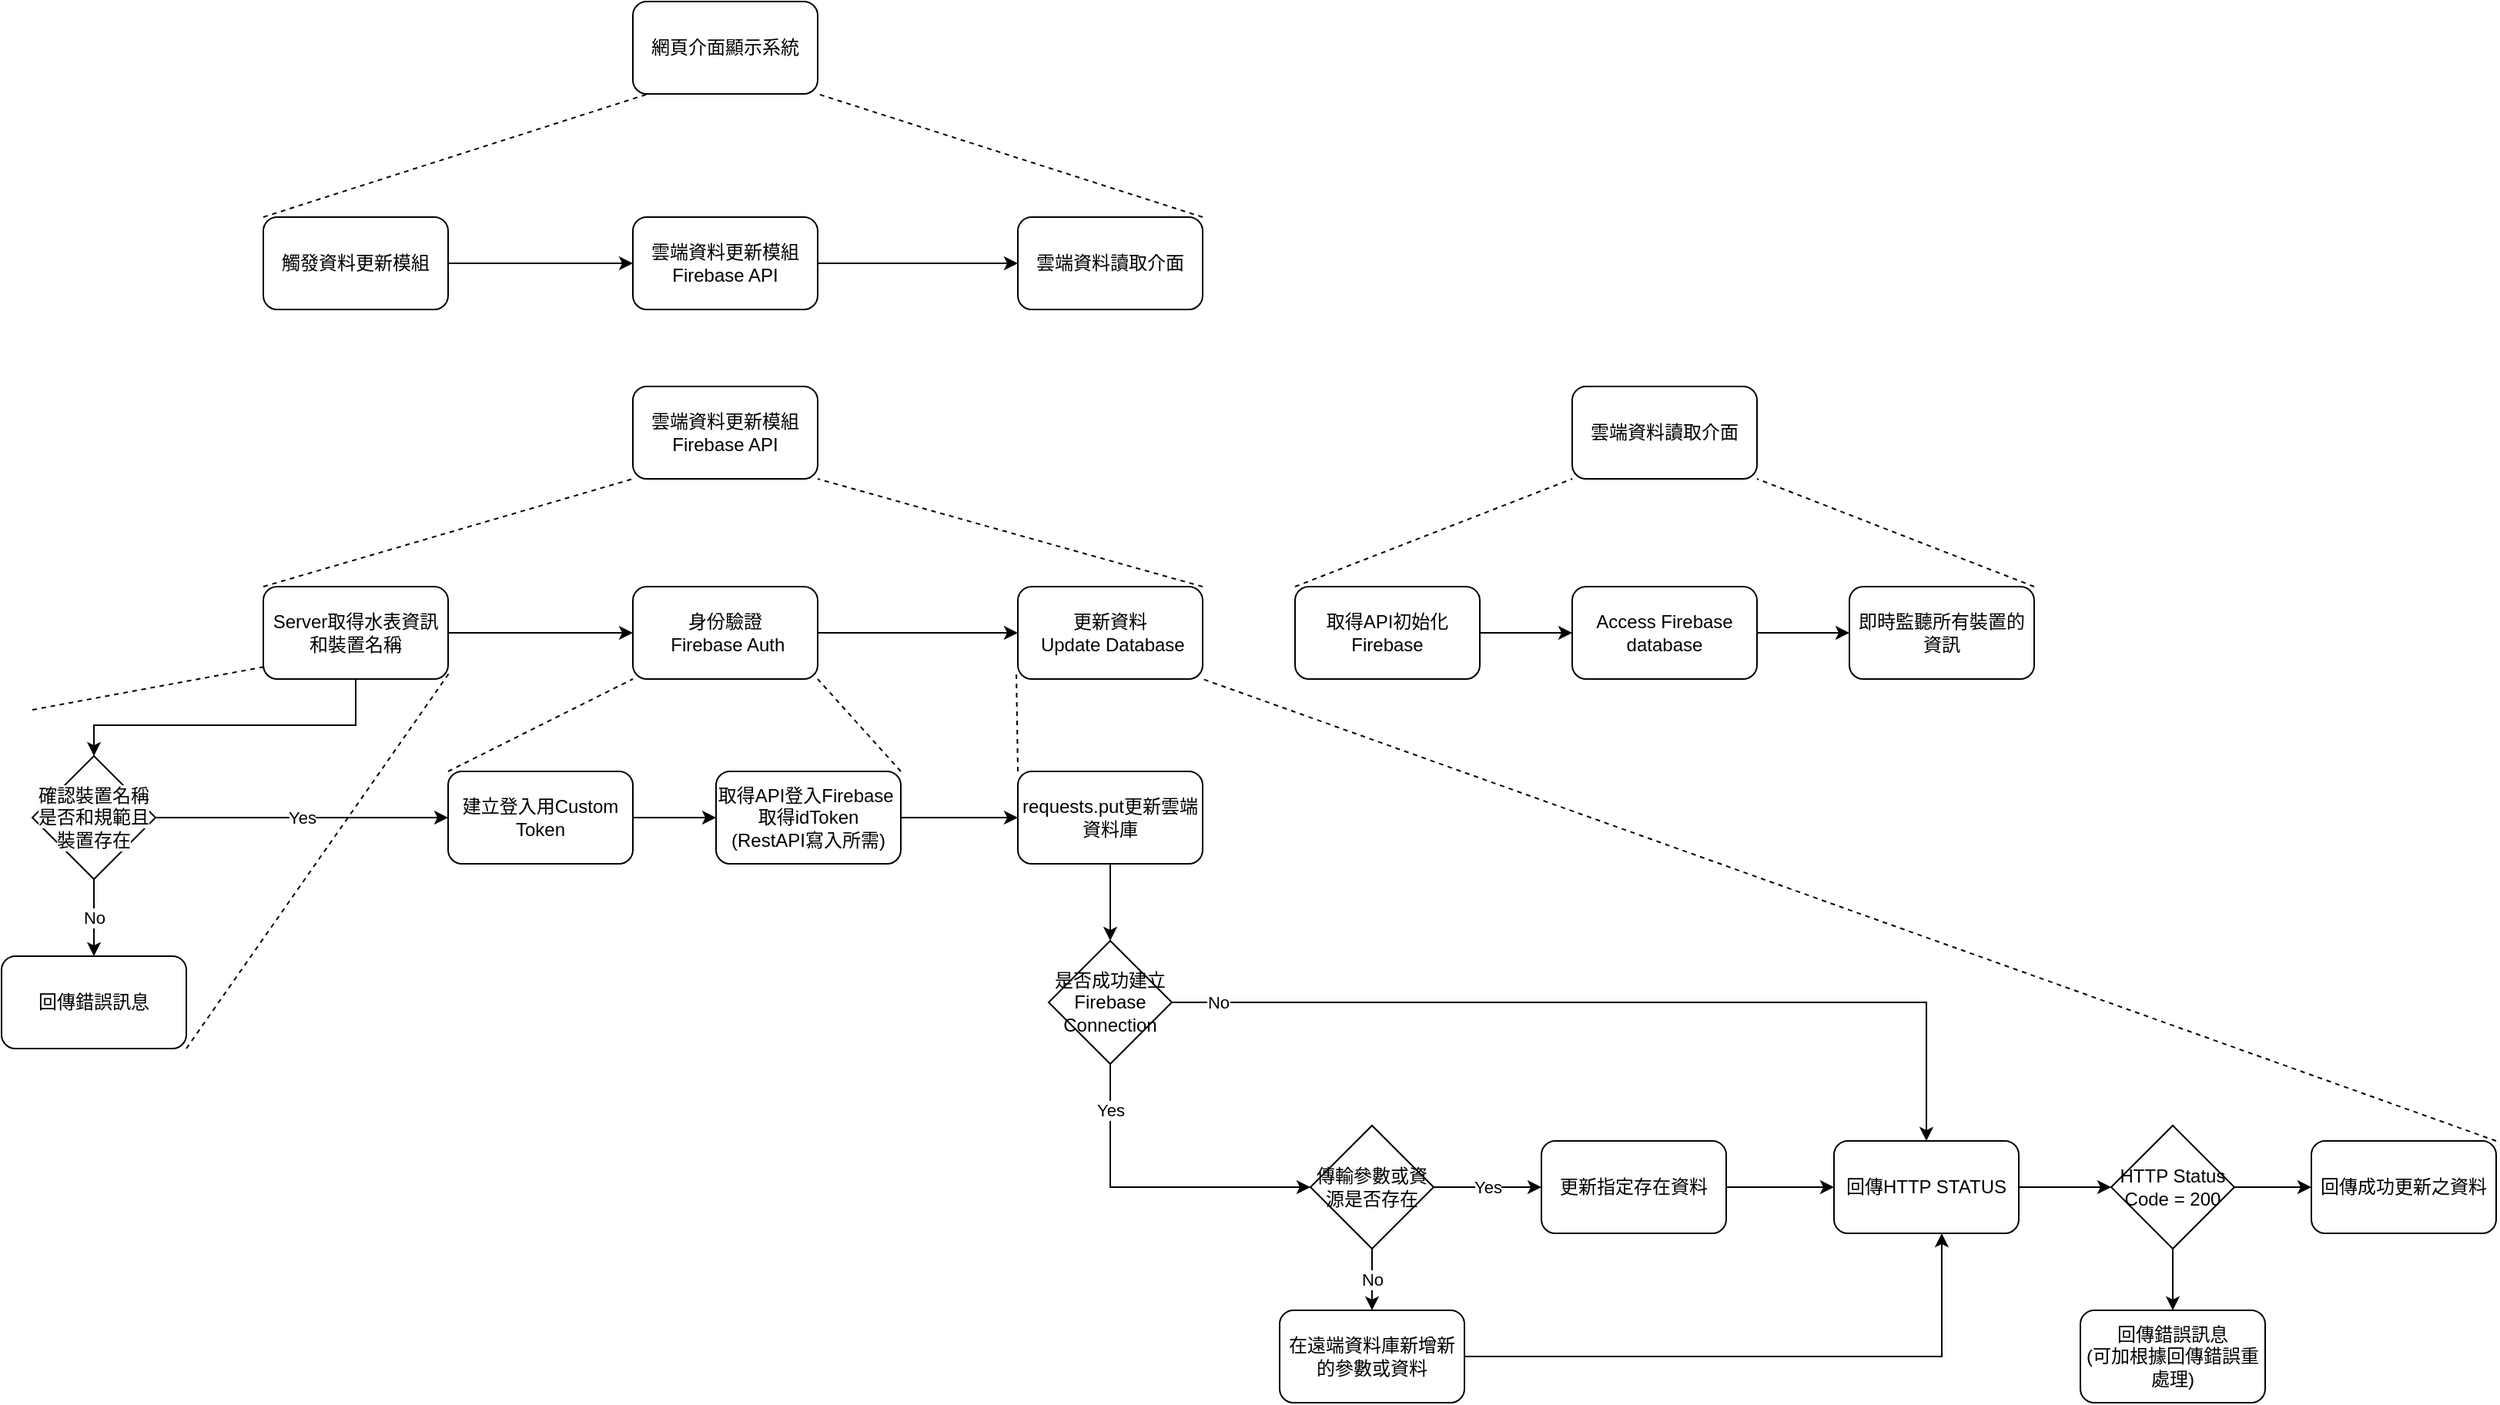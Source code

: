 <mxfile version="24.7.5">
  <diagram name="第 1 页" id="gury7rbELpRNrHF25RUA">
    <mxGraphModel dx="2589" dy="888" grid="1" gridSize="10" guides="1" tooltips="1" connect="1" arrows="1" fold="1" page="1" pageScale="1" pageWidth="827" pageHeight="1169" math="0" shadow="0">
      <root>
        <mxCell id="0" />
        <mxCell id="1" parent="0" />
        <mxCell id="sNuJCHXWsmG99wDu6apj-1" value="網頁介面顯示系統" style="rounded=1;whiteSpace=wrap;html=1;" parent="1" vertex="1">
          <mxGeometry x="240" y="710" width="120" height="60" as="geometry" />
        </mxCell>
        <mxCell id="leHano-L6tnwc11Wwh_X-2" style="edgeStyle=orthogonalEdgeStyle;rounded=0;orthogonalLoop=1;jettySize=auto;html=1;" edge="1" parent="1" source="sNuJCHXWsmG99wDu6apj-2" target="sNuJCHXWsmG99wDu6apj-8">
          <mxGeometry relative="1" as="geometry" />
        </mxCell>
        <mxCell id="sNuJCHXWsmG99wDu6apj-2" value="雲端資料更新模組&lt;div&gt;Firebase API&lt;br&gt;&lt;/div&gt;" style="rounded=1;whiteSpace=wrap;html=1;" parent="1" vertex="1">
          <mxGeometry x="240" y="850" width="120" height="60" as="geometry" />
        </mxCell>
        <mxCell id="sNuJCHXWsmG99wDu6apj-32" style="edgeStyle=orthogonalEdgeStyle;rounded=0;orthogonalLoop=1;jettySize=auto;html=1;entryX=0;entryY=0.5;entryDx=0;entryDy=0;" parent="1" source="sNuJCHXWsmG99wDu6apj-7" target="sNuJCHXWsmG99wDu6apj-10" edge="1">
          <mxGeometry relative="1" as="geometry" />
        </mxCell>
        <mxCell id="sNuJCHXWsmG99wDu6apj-7" value="取得API登入Firebase&amp;nbsp;&lt;div&gt;取得idToken&lt;/div&gt;&lt;div&gt;(RestAPI寫入所需)&lt;/div&gt;" style="rounded=1;whiteSpace=wrap;html=1;" parent="1" vertex="1">
          <mxGeometry x="294" y="1210" width="120" height="60" as="geometry" />
        </mxCell>
        <mxCell id="sNuJCHXWsmG99wDu6apj-8" value="雲端資料讀取介面" style="rounded=1;whiteSpace=wrap;html=1;" parent="1" vertex="1">
          <mxGeometry x="490" y="850" width="120" height="60" as="geometry" />
        </mxCell>
        <mxCell id="sNuJCHXWsmG99wDu6apj-9" value="在遠端資料庫新增新的參數或資料" style="rounded=1;whiteSpace=wrap;html=1;" parent="1" vertex="1">
          <mxGeometry x="660" y="1560" width="120" height="60" as="geometry" />
        </mxCell>
        <mxCell id="sNuJCHXWsmG99wDu6apj-34" style="edgeStyle=orthogonalEdgeStyle;rounded=0;orthogonalLoop=1;jettySize=auto;html=1;exitX=0.5;exitY=1;exitDx=0;exitDy=0;" parent="1" source="sNuJCHXWsmG99wDu6apj-10" target="sNuJCHXWsmG99wDu6apj-33" edge="1">
          <mxGeometry relative="1" as="geometry" />
        </mxCell>
        <mxCell id="sNuJCHXWsmG99wDu6apj-10" value="requests.put更新雲端資料庫" style="rounded=1;whiteSpace=wrap;html=1;" parent="1" vertex="1">
          <mxGeometry x="490" y="1210" width="120" height="60" as="geometry" />
        </mxCell>
        <mxCell id="leHano-L6tnwc11Wwh_X-1" style="edgeStyle=orthogonalEdgeStyle;rounded=0;orthogonalLoop=1;jettySize=auto;html=1;" edge="1" parent="1" source="sNuJCHXWsmG99wDu6apj-14" target="sNuJCHXWsmG99wDu6apj-2">
          <mxGeometry relative="1" as="geometry" />
        </mxCell>
        <mxCell id="sNuJCHXWsmG99wDu6apj-14" value="觸發資料更新模組" style="rounded=1;whiteSpace=wrap;html=1;" parent="1" vertex="1">
          <mxGeometry y="850" width="120" height="60" as="geometry" />
        </mxCell>
        <mxCell id="leHano-L6tnwc11Wwh_X-4" style="edgeStyle=orthogonalEdgeStyle;rounded=0;orthogonalLoop=1;jettySize=auto;html=1;entryX=0.5;entryY=0;entryDx=0;entryDy=0;" edge="1" parent="1" source="sNuJCHXWsmG99wDu6apj-15" target="sNuJCHXWsmG99wDu6apj-17">
          <mxGeometry relative="1" as="geometry">
            <Array as="points">
              <mxPoint x="60" y="1180" />
              <mxPoint x="-110" y="1180" />
            </Array>
          </mxGeometry>
        </mxCell>
        <mxCell id="leHano-L6tnwc11Wwh_X-5" style="edgeStyle=orthogonalEdgeStyle;rounded=0;orthogonalLoop=1;jettySize=auto;html=1;entryX=0;entryY=0.5;entryDx=0;entryDy=0;" edge="1" parent="1" source="sNuJCHXWsmG99wDu6apj-15" target="sNuJCHXWsmG99wDu6apj-27">
          <mxGeometry relative="1" as="geometry" />
        </mxCell>
        <mxCell id="sNuJCHXWsmG99wDu6apj-15" value="Server取得水表資訊和裝置名稱" style="rounded=1;whiteSpace=wrap;html=1;" parent="1" vertex="1">
          <mxGeometry y="1090" width="120" height="60" as="geometry" />
        </mxCell>
        <mxCell id="sNuJCHXWsmG99wDu6apj-22" style="edgeStyle=orthogonalEdgeStyle;rounded=0;orthogonalLoop=1;jettySize=auto;html=1;entryX=0;entryY=0.5;entryDx=0;entryDy=0;" parent="1" source="sNuJCHXWsmG99wDu6apj-16" target="sNuJCHXWsmG99wDu6apj-7" edge="1">
          <mxGeometry relative="1" as="geometry" />
        </mxCell>
        <mxCell id="sNuJCHXWsmG99wDu6apj-16" value="建立登入用Custom Token" style="rounded=1;whiteSpace=wrap;html=1;" parent="1" vertex="1">
          <mxGeometry x="120" y="1210" width="120" height="60" as="geometry" />
        </mxCell>
        <mxCell id="sNuJCHXWsmG99wDu6apj-21" value="Yes" style="edgeStyle=orthogonalEdgeStyle;rounded=0;orthogonalLoop=1;jettySize=auto;html=1;entryX=0;entryY=0.5;entryDx=0;entryDy=0;" parent="1" source="sNuJCHXWsmG99wDu6apj-17" target="sNuJCHXWsmG99wDu6apj-16" edge="1">
          <mxGeometry relative="1" as="geometry">
            <mxPoint x="100" y="1250.0" as="targetPoint" />
          </mxGeometry>
        </mxCell>
        <mxCell id="sNuJCHXWsmG99wDu6apj-25" value="No" style="edgeStyle=orthogonalEdgeStyle;rounded=0;orthogonalLoop=1;jettySize=auto;html=1;exitX=0.5;exitY=1;exitDx=0;exitDy=0;entryX=0.5;entryY=0;entryDx=0;entryDy=0;" parent="1" source="sNuJCHXWsmG99wDu6apj-17" target="sNuJCHXWsmG99wDu6apj-19" edge="1">
          <mxGeometry relative="1" as="geometry" />
        </mxCell>
        <mxCell id="sNuJCHXWsmG99wDu6apj-17" value="&lt;meta charset=&quot;utf-8&quot;&gt;&lt;span style=&quot;color: rgb(0, 0, 0); font-family: Helvetica; font-size: 12px; font-style: normal; font-variant-ligatures: normal; font-variant-caps: normal; font-weight: 400; letter-spacing: normal; orphans: 2; text-align: center; text-indent: 0px; text-transform: none; widows: 2; word-spacing: 0px; -webkit-text-stroke-width: 0px; white-space: normal; background-color: rgb(251, 251, 251); text-decoration-thickness: initial; text-decoration-style: initial; text-decoration-color: initial; display: inline !important; float: none;&quot;&gt;確認裝置名稱是否和規範且裝置存在&lt;/span&gt;" style="rhombus;whiteSpace=wrap;html=1;" parent="1" vertex="1">
          <mxGeometry x="-150" y="1200" width="80" height="80" as="geometry" />
        </mxCell>
        <mxCell id="sNuJCHXWsmG99wDu6apj-19" value="回傳錯誤訊息" style="rounded=1;whiteSpace=wrap;html=1;" parent="1" vertex="1">
          <mxGeometry x="-170" y="1330" width="120" height="60" as="geometry" />
        </mxCell>
        <mxCell id="sNuJCHXWsmG99wDu6apj-29" value="No" style="edgeStyle=orthogonalEdgeStyle;rounded=0;orthogonalLoop=1;jettySize=auto;html=1;entryX=0.5;entryY=0;entryDx=0;entryDy=0;" parent="1" source="sNuJCHXWsmG99wDu6apj-23" target="sNuJCHXWsmG99wDu6apj-9" edge="1">
          <mxGeometry relative="1" as="geometry" />
        </mxCell>
        <mxCell id="sNuJCHXWsmG99wDu6apj-31" value="Yes" style="edgeStyle=orthogonalEdgeStyle;rounded=0;orthogonalLoop=1;jettySize=auto;html=1;exitX=1;exitY=0.5;exitDx=0;exitDy=0;" parent="1" source="sNuJCHXWsmG99wDu6apj-23" target="sNuJCHXWsmG99wDu6apj-30" edge="1">
          <mxGeometry relative="1" as="geometry" />
        </mxCell>
        <mxCell id="sNuJCHXWsmG99wDu6apj-23" value="傳輸參數或資源是否存在" style="rhombus;whiteSpace=wrap;html=1;" parent="1" vertex="1">
          <mxGeometry x="680" y="1440" width="80" height="80" as="geometry" />
        </mxCell>
        <mxCell id="leHano-L6tnwc11Wwh_X-6" style="edgeStyle=orthogonalEdgeStyle;rounded=0;orthogonalLoop=1;jettySize=auto;html=1;entryX=0;entryY=0.5;entryDx=0;entryDy=0;" edge="1" parent="1" source="sNuJCHXWsmG99wDu6apj-27" target="sNuJCHXWsmG99wDu6apj-28">
          <mxGeometry relative="1" as="geometry" />
        </mxCell>
        <mxCell id="sNuJCHXWsmG99wDu6apj-27" value="身份驗證&lt;div&gt;&amp;nbsp;Firebase Auth&lt;/div&gt;" style="rounded=1;whiteSpace=wrap;html=1;" parent="1" vertex="1">
          <mxGeometry x="240" y="1090" width="120" height="60" as="geometry" />
        </mxCell>
        <mxCell id="sNuJCHXWsmG99wDu6apj-28" value="更新資料&lt;br&gt;&lt;div&gt;&amp;nbsp;Update Database&lt;/div&gt;" style="rounded=1;whiteSpace=wrap;html=1;" parent="1" vertex="1">
          <mxGeometry x="490" y="1090" width="120" height="60" as="geometry" />
        </mxCell>
        <mxCell id="sNuJCHXWsmG99wDu6apj-41" style="edgeStyle=orthogonalEdgeStyle;rounded=0;orthogonalLoop=1;jettySize=auto;html=1;entryX=0;entryY=0.5;entryDx=0;entryDy=0;" parent="1" source="sNuJCHXWsmG99wDu6apj-30" target="sNuJCHXWsmG99wDu6apj-38" edge="1">
          <mxGeometry relative="1" as="geometry" />
        </mxCell>
        <mxCell id="sNuJCHXWsmG99wDu6apj-30" value="更新指定存在資料" style="rounded=1;whiteSpace=wrap;html=1;" parent="1" vertex="1">
          <mxGeometry x="830" y="1450" width="120" height="60" as="geometry" />
        </mxCell>
        <mxCell id="sNuJCHXWsmG99wDu6apj-36" value="Yes" style="edgeStyle=orthogonalEdgeStyle;rounded=0;orthogonalLoop=1;jettySize=auto;html=1;entryX=0;entryY=0.5;entryDx=0;entryDy=0;" parent="1" source="sNuJCHXWsmG99wDu6apj-33" target="sNuJCHXWsmG99wDu6apj-23" edge="1">
          <mxGeometry x="-0.714" relative="1" as="geometry">
            <mxPoint x="550" y="1440" as="targetPoint" />
            <Array as="points">
              <mxPoint x="550" y="1480" />
            </Array>
            <mxPoint as="offset" />
          </mxGeometry>
        </mxCell>
        <mxCell id="sNuJCHXWsmG99wDu6apj-40" value="No" style="edgeStyle=orthogonalEdgeStyle;rounded=0;orthogonalLoop=1;jettySize=auto;html=1;entryX=0.5;entryY=0;entryDx=0;entryDy=0;" parent="1" source="sNuJCHXWsmG99wDu6apj-33" target="sNuJCHXWsmG99wDu6apj-38" edge="1">
          <mxGeometry x="-0.897" relative="1" as="geometry">
            <mxPoint x="990" y="1400" as="targetPoint" />
            <mxPoint as="offset" />
          </mxGeometry>
        </mxCell>
        <mxCell id="sNuJCHXWsmG99wDu6apj-33" value="是否成功建立Firebase Connection" style="rhombus;whiteSpace=wrap;html=1;" parent="1" vertex="1">
          <mxGeometry x="510" y="1320" width="80" height="80" as="geometry" />
        </mxCell>
        <mxCell id="sNuJCHXWsmG99wDu6apj-44" style="edgeStyle=orthogonalEdgeStyle;rounded=0;orthogonalLoop=1;jettySize=auto;html=1;entryX=0;entryY=0.5;entryDx=0;entryDy=0;" parent="1" source="sNuJCHXWsmG99wDu6apj-38" target="sNuJCHXWsmG99wDu6apj-43" edge="1">
          <mxGeometry relative="1" as="geometry" />
        </mxCell>
        <mxCell id="sNuJCHXWsmG99wDu6apj-38" value="回傳HTTP STATUS" style="rounded=1;whiteSpace=wrap;html=1;" parent="1" vertex="1">
          <mxGeometry x="1020" y="1450" width="120" height="60" as="geometry" />
        </mxCell>
        <mxCell id="sNuJCHXWsmG99wDu6apj-46" style="edgeStyle=orthogonalEdgeStyle;rounded=0;orthogonalLoop=1;jettySize=auto;html=1;entryX=0.5;entryY=0;entryDx=0;entryDy=0;" parent="1" source="sNuJCHXWsmG99wDu6apj-43" target="sNuJCHXWsmG99wDu6apj-45" edge="1">
          <mxGeometry relative="1" as="geometry" />
        </mxCell>
        <mxCell id="sNuJCHXWsmG99wDu6apj-48" style="edgeStyle=orthogonalEdgeStyle;rounded=0;orthogonalLoop=1;jettySize=auto;html=1;entryX=0;entryY=0.5;entryDx=0;entryDy=0;" parent="1" source="sNuJCHXWsmG99wDu6apj-43" target="sNuJCHXWsmG99wDu6apj-47" edge="1">
          <mxGeometry relative="1" as="geometry" />
        </mxCell>
        <mxCell id="sNuJCHXWsmG99wDu6apj-43" value="HTTP Status Code = 200" style="rhombus;whiteSpace=wrap;html=1;" parent="1" vertex="1">
          <mxGeometry x="1200" y="1440" width="80" height="80" as="geometry" />
        </mxCell>
        <mxCell id="sNuJCHXWsmG99wDu6apj-45" value="回傳錯誤訊息&lt;div&gt;(可加根據回傳錯誤重處理)&lt;/div&gt;" style="rounded=1;whiteSpace=wrap;html=1;" parent="1" vertex="1">
          <mxGeometry x="1180" y="1560" width="120" height="60" as="geometry" />
        </mxCell>
        <mxCell id="sNuJCHXWsmG99wDu6apj-47" value="回傳成功更新之資料" style="rounded=1;whiteSpace=wrap;html=1;" parent="1" vertex="1">
          <mxGeometry x="1330" y="1450" width="120" height="60" as="geometry" />
        </mxCell>
        <mxCell id="sNuJCHXWsmG99wDu6apj-52" value="" style="endArrow=none;dashed=1;html=1;rounded=0;entryX=0;entryY=1;entryDx=0;entryDy=0;exitX=0;exitY=0;exitDx=0;exitDy=0;" parent="1" source="sNuJCHXWsmG99wDu6apj-15" edge="1">
          <mxGeometry width="50" height="50" relative="1" as="geometry">
            <mxPoint x="200" y="1060" as="sourcePoint" />
            <mxPoint x="240" y="1020" as="targetPoint" />
          </mxGeometry>
        </mxCell>
        <mxCell id="sNuJCHXWsmG99wDu6apj-53" value="" style="endArrow=none;dashed=1;html=1;rounded=0;entryX=1;entryY=1;entryDx=0;entryDy=0;exitX=1;exitY=0;exitDx=0;exitDy=0;" parent="1" source="sNuJCHXWsmG99wDu6apj-28" edge="1">
          <mxGeometry width="50" height="50" relative="1" as="geometry">
            <mxPoint x="80" y="1100" as="sourcePoint" />
            <mxPoint x="360" y="1020" as="targetPoint" />
          </mxGeometry>
        </mxCell>
        <mxCell id="sNuJCHXWsmG99wDu6apj-57" style="edgeStyle=orthogonalEdgeStyle;rounded=0;orthogonalLoop=1;jettySize=auto;html=1;" parent="1" source="sNuJCHXWsmG99wDu6apj-54" target="sNuJCHXWsmG99wDu6apj-55" edge="1">
          <mxGeometry relative="1" as="geometry" />
        </mxCell>
        <mxCell id="sNuJCHXWsmG99wDu6apj-54" value="取得API初始化Firebase" style="rounded=1;whiteSpace=wrap;html=1;" parent="1" vertex="1">
          <mxGeometry x="670" y="1090" width="120" height="60" as="geometry" />
        </mxCell>
        <mxCell id="sNuJCHXWsmG99wDu6apj-58" style="edgeStyle=orthogonalEdgeStyle;rounded=0;orthogonalLoop=1;jettySize=auto;html=1;entryX=0;entryY=0.5;entryDx=0;entryDy=0;" parent="1" source="sNuJCHXWsmG99wDu6apj-55" target="sNuJCHXWsmG99wDu6apj-56" edge="1">
          <mxGeometry relative="1" as="geometry" />
        </mxCell>
        <mxCell id="sNuJCHXWsmG99wDu6apj-55" value="Access Firebase database" style="rounded=1;whiteSpace=wrap;html=1;" parent="1" vertex="1">
          <mxGeometry x="850" y="1090" width="120" height="60" as="geometry" />
        </mxCell>
        <mxCell id="sNuJCHXWsmG99wDu6apj-56" value="即時監聽所有裝置的資訊" style="rounded=1;whiteSpace=wrap;html=1;" parent="1" vertex="1">
          <mxGeometry x="1030" y="1090" width="120" height="60" as="geometry" />
        </mxCell>
        <mxCell id="sNuJCHXWsmG99wDu6apj-59" value="" style="endArrow=none;dashed=1;html=1;rounded=0;entryX=0;entryY=1;entryDx=0;entryDy=0;exitX=0;exitY=0;exitDx=0;exitDy=0;" parent="1" source="sNuJCHXWsmG99wDu6apj-54" edge="1" target="leHano-L6tnwc11Wwh_X-15">
          <mxGeometry width="50" height="50" relative="1" as="geometry">
            <mxPoint x="630" y="1030" as="sourcePoint" />
            <mxPoint x="180" y="1040" as="targetPoint" />
          </mxGeometry>
        </mxCell>
        <mxCell id="sNuJCHXWsmG99wDu6apj-60" value="" style="endArrow=none;dashed=1;html=1;rounded=0;entryX=1;entryY=1;entryDx=0;entryDy=0;exitX=1;exitY=0;exitDx=0;exitDy=0;" parent="1" source="sNuJCHXWsmG99wDu6apj-56" target="leHano-L6tnwc11Wwh_X-15" edge="1">
          <mxGeometry width="50" height="50" relative="1" as="geometry">
            <mxPoint x="1090" y="1070" as="sourcePoint" />
            <mxPoint x="870" y="1020" as="targetPoint" />
          </mxGeometry>
        </mxCell>
        <mxCell id="leHano-L6tnwc11Wwh_X-3" value="雲端資料更新模組&lt;div&gt;Firebase API&lt;br&gt;&lt;/div&gt;" style="rounded=1;whiteSpace=wrap;html=1;" vertex="1" parent="1">
          <mxGeometry x="240" y="960" width="120" height="60" as="geometry" />
        </mxCell>
        <mxCell id="leHano-L6tnwc11Wwh_X-7" value="" style="endArrow=none;dashed=1;html=1;rounded=0;entryX=0.003;entryY=0.869;entryDx=0;entryDy=0;entryPerimeter=0;" edge="1" parent="1" target="sNuJCHXWsmG99wDu6apj-15">
          <mxGeometry width="50" height="50" relative="1" as="geometry">
            <mxPoint x="-150" y="1170" as="sourcePoint" />
            <mxPoint y="1140" as="targetPoint" />
          </mxGeometry>
        </mxCell>
        <mxCell id="leHano-L6tnwc11Wwh_X-8" value="" style="endArrow=none;dashed=1;html=1;rounded=0;entryX=1.009;entryY=0.926;entryDx=0;entryDy=0;entryPerimeter=0;exitX=1;exitY=1;exitDx=0;exitDy=0;" edge="1" parent="1" source="sNuJCHXWsmG99wDu6apj-19" target="sNuJCHXWsmG99wDu6apj-15">
          <mxGeometry width="50" height="50" relative="1" as="geometry">
            <mxPoint x="-20" y="1178" as="sourcePoint" />
            <mxPoint x="120" y="1150" as="targetPoint" />
          </mxGeometry>
        </mxCell>
        <mxCell id="leHano-L6tnwc11Wwh_X-9" value="" style="endArrow=none;dashed=1;html=1;rounded=0;entryX=0;entryY=1;entryDx=0;entryDy=0;exitX=0;exitY=0;exitDx=0;exitDy=0;" edge="1" parent="1" source="sNuJCHXWsmG99wDu6apj-16" target="sNuJCHXWsmG99wDu6apj-27">
          <mxGeometry width="50" height="50" relative="1" as="geometry">
            <mxPoint x="80" y="1178" as="sourcePoint" />
            <mxPoint x="220" y="1150" as="targetPoint" />
          </mxGeometry>
        </mxCell>
        <mxCell id="leHano-L6tnwc11Wwh_X-10" value="" style="endArrow=none;dashed=1;html=1;rounded=0;entryX=1;entryY=1;entryDx=0;entryDy=0;exitX=1;exitY=0;exitDx=0;exitDy=0;" edge="1" parent="1" source="sNuJCHXWsmG99wDu6apj-7" target="sNuJCHXWsmG99wDu6apj-27">
          <mxGeometry width="50" height="50" relative="1" as="geometry">
            <mxPoint x="500" y="1200" as="sourcePoint" />
            <mxPoint x="320" y="1169" as="targetPoint" />
          </mxGeometry>
        </mxCell>
        <mxCell id="leHano-L6tnwc11Wwh_X-11" value="" style="endArrow=none;dashed=1;html=1;rounded=0;exitX=0;exitY=0;exitDx=0;exitDy=0;" edge="1" parent="1" source="sNuJCHXWsmG99wDu6apj-10">
          <mxGeometry width="50" height="50" relative="1" as="geometry">
            <mxPoint x="320" y="1229" as="sourcePoint" />
            <mxPoint x="489" y="1145" as="targetPoint" />
          </mxGeometry>
        </mxCell>
        <mxCell id="leHano-L6tnwc11Wwh_X-12" value="" style="endArrow=none;dashed=1;html=1;rounded=0;exitX=1;exitY=0;exitDx=0;exitDy=0;entryX=1;entryY=1;entryDx=0;entryDy=0;" edge="1" parent="1" source="sNuJCHXWsmG99wDu6apj-47" target="sNuJCHXWsmG99wDu6apj-28">
          <mxGeometry width="50" height="50" relative="1" as="geometry">
            <mxPoint x="581" y="1215" as="sourcePoint" />
            <mxPoint x="580" y="1150" as="targetPoint" />
          </mxGeometry>
        </mxCell>
        <mxCell id="leHano-L6tnwc11Wwh_X-14" style="edgeStyle=orthogonalEdgeStyle;rounded=0;orthogonalLoop=1;jettySize=auto;html=1;entryX=0.583;entryY=1;entryDx=0;entryDy=0;entryPerimeter=0;" edge="1" parent="1" source="sNuJCHXWsmG99wDu6apj-9" target="sNuJCHXWsmG99wDu6apj-38">
          <mxGeometry relative="1" as="geometry" />
        </mxCell>
        <mxCell id="leHano-L6tnwc11Wwh_X-15" value="雲端資料讀取介面" style="rounded=1;whiteSpace=wrap;html=1;" vertex="1" parent="1">
          <mxGeometry x="850" y="960" width="120" height="60" as="geometry" />
        </mxCell>
        <mxCell id="leHano-L6tnwc11Wwh_X-17" value="" style="endArrow=none;dashed=1;html=1;rounded=0;entryX=0.083;entryY=1;entryDx=0;entryDy=0;exitX=0;exitY=0;exitDx=0;exitDy=0;entryPerimeter=0;" edge="1" parent="1" source="sNuJCHXWsmG99wDu6apj-14" target="sNuJCHXWsmG99wDu6apj-1">
          <mxGeometry width="50" height="50" relative="1" as="geometry">
            <mxPoint y="840" as="sourcePoint" />
            <mxPoint x="240" y="770" as="targetPoint" />
          </mxGeometry>
        </mxCell>
        <mxCell id="leHano-L6tnwc11Wwh_X-18" value="" style="endArrow=none;dashed=1;html=1;rounded=0;entryX=1;entryY=1;entryDx=0;entryDy=0;exitX=1;exitY=0;exitDx=0;exitDy=0;" edge="1" parent="1" source="sNuJCHXWsmG99wDu6apj-8" target="sNuJCHXWsmG99wDu6apj-1">
          <mxGeometry width="50" height="50" relative="1" as="geometry">
            <mxPoint x="10" y="860" as="sourcePoint" />
            <mxPoint x="260" y="780" as="targetPoint" />
          </mxGeometry>
        </mxCell>
      </root>
    </mxGraphModel>
  </diagram>
</mxfile>
